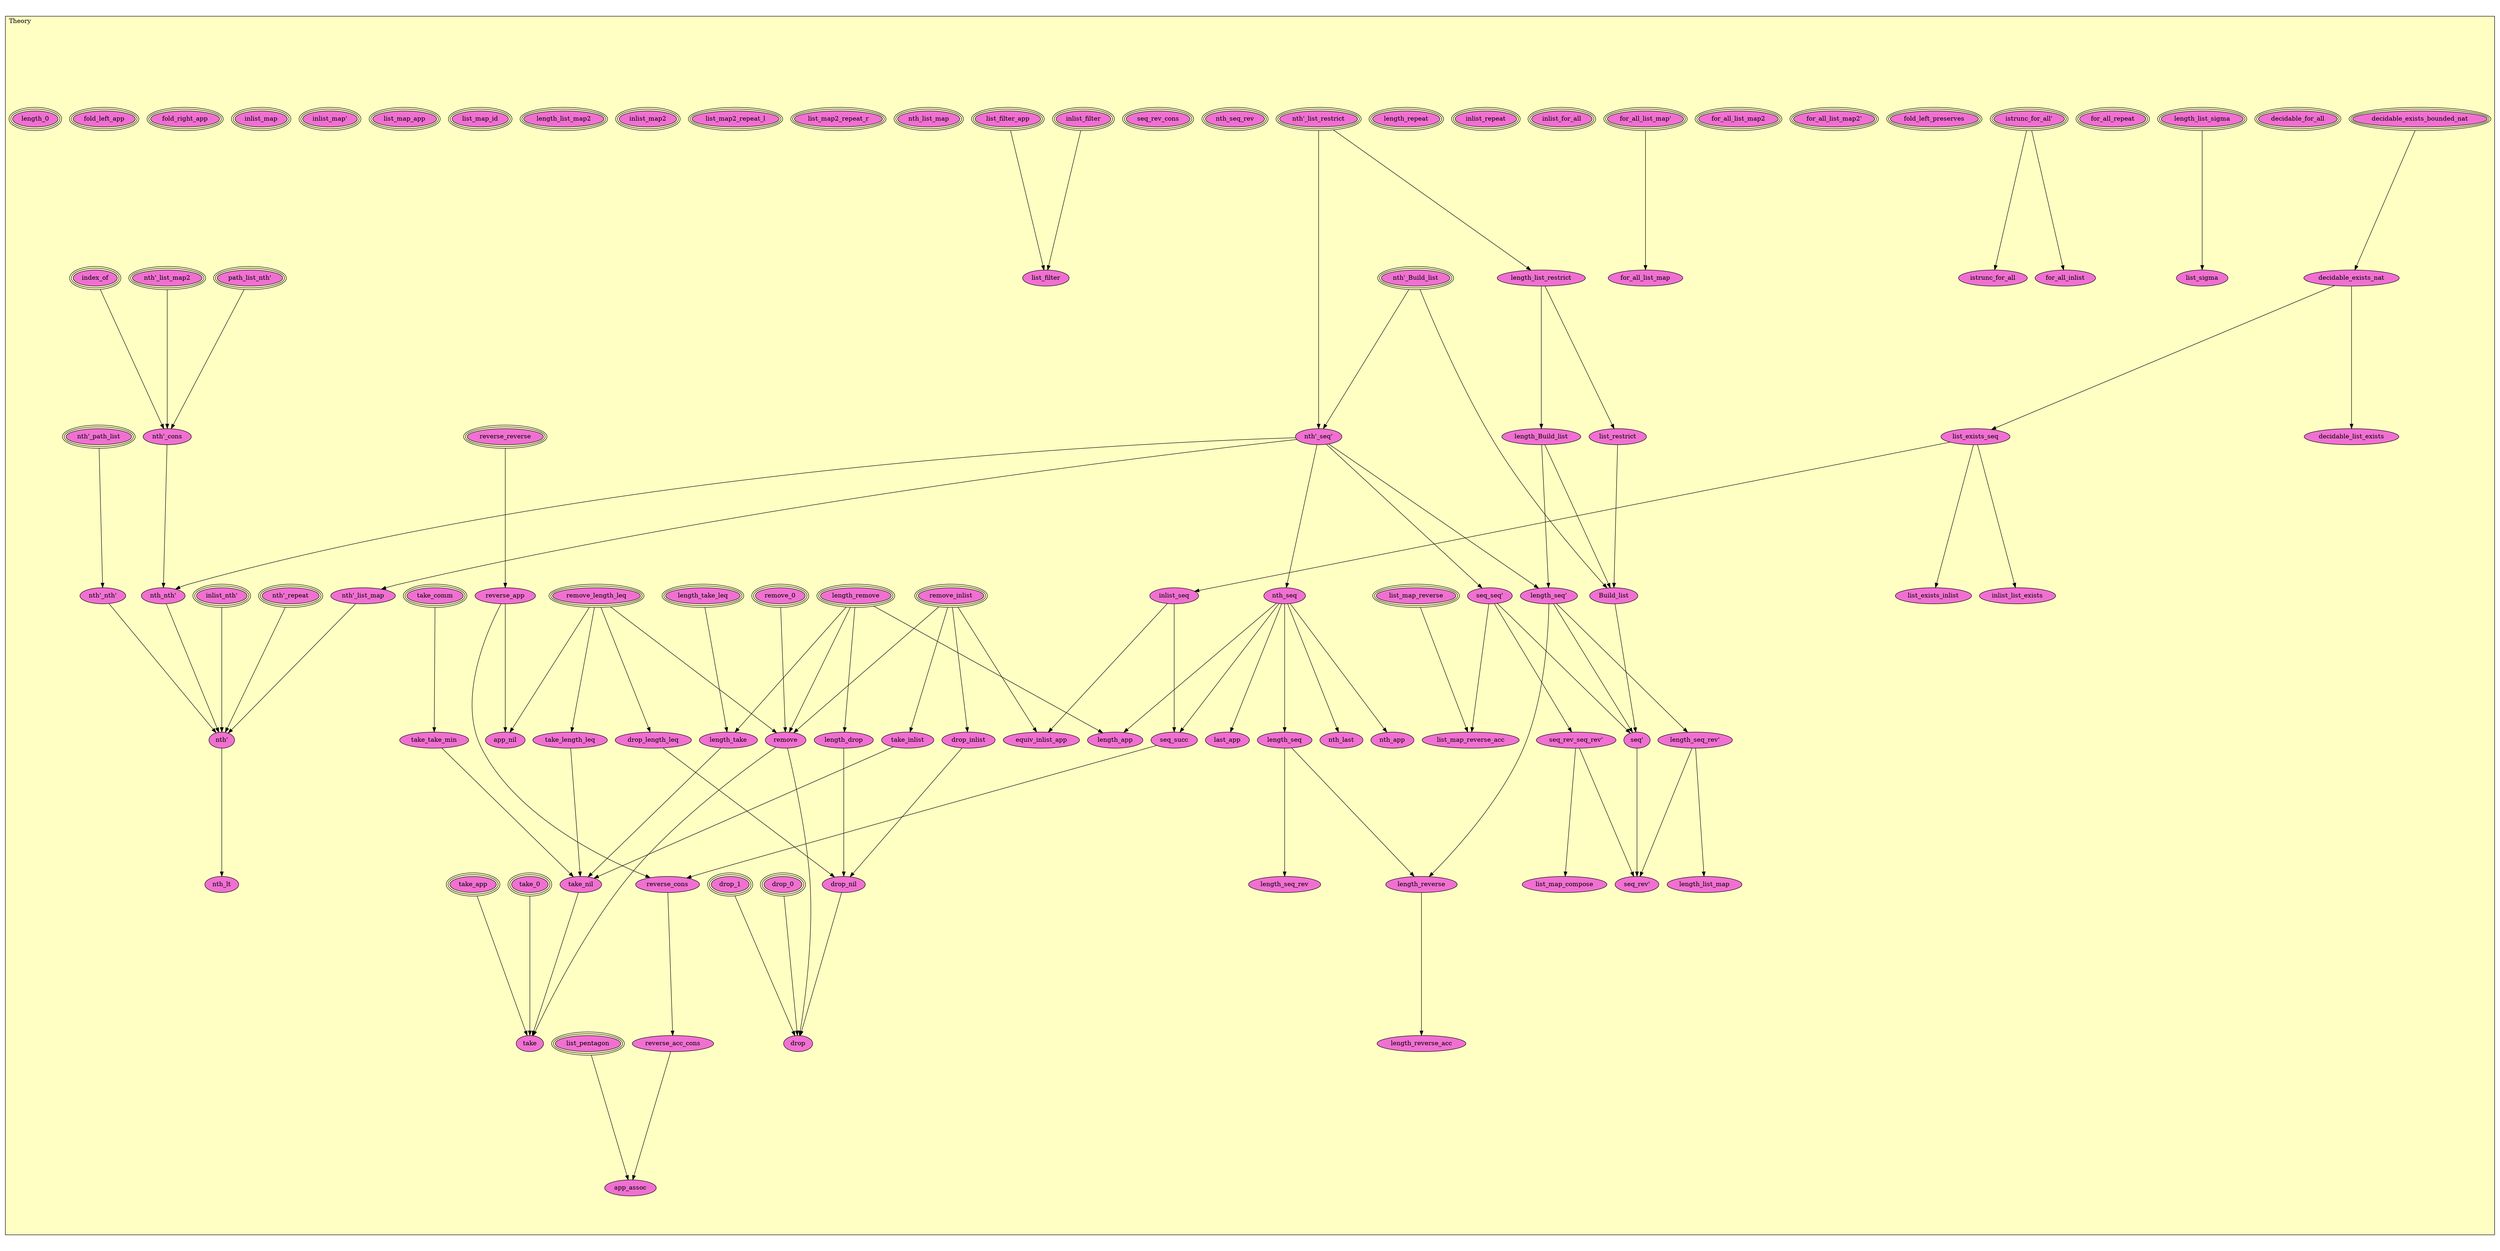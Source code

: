 digraph HoTT_Spaces_List_Theory {
  graph [ratio=0.5]
  node [style=filled]
Theory_decidable_exists_bounded_nat [label="decidable_exists_bounded_nat", URL=<Theory.html#decidable_exists_bounded_nat>, peripheries=3, fillcolor="#F070D1"] ;
Theory_decidable_exists_nat [label="decidable_exists_nat", URL=<Theory.html#decidable_exists_nat>, fillcolor="#F070D1"] ;
Theory_list_exists_seq [label="list_exists_seq", URL=<Theory.html#list_exists_seq>, fillcolor="#F070D1"] ;
Theory_list_exists_inlist [label="list_exists_inlist", URL=<Theory.html#list_exists_inlist>, fillcolor="#F070D1"] ;
Theory_inlist_list_exists [label="inlist_list_exists", URL=<Theory.html#inlist_list_exists>, fillcolor="#F070D1"] ;
Theory_decidable_list_exists [label="decidable_list_exists", URL=<Theory.html#decidable_list_exists>, fillcolor="#F070D1"] ;
Theory_decidable_for_all [label="decidable_for_all", URL=<Theory.html#decidable_for_all>, peripheries=3, fillcolor="#F070D1"] ;
Theory_length_list_sigma [label="length_list_sigma", URL=<Theory.html#length_list_sigma>, peripheries=3, fillcolor="#F070D1"] ;
Theory_list_sigma [label="list_sigma", URL=<Theory.html#list_sigma>, fillcolor="#F070D1"] ;
Theory_for_all_repeat [label="for_all_repeat", URL=<Theory.html#for_all_repeat>, peripheries=3, fillcolor="#F070D1"] ;
Theory_istrunc_for_all_ [label="istrunc_for_all'", URL=<Theory.html#istrunc_for_all'>, peripheries=3, fillcolor="#F070D1"] ;
Theory_istrunc_for_all [label="istrunc_for_all", URL=<Theory.html#istrunc_for_all>, fillcolor="#F070D1"] ;
Theory_fold_left_preserves [label="fold_left_preserves", URL=<Theory.html#fold_left_preserves>, peripheries=3, fillcolor="#F070D1"] ;
Theory_for_all_list_map2_ [label="for_all_list_map2'", URL=<Theory.html#for_all_list_map2'>, peripheries=3, fillcolor="#F070D1"] ;
Theory_for_all_list_map2 [label="for_all_list_map2", URL=<Theory.html#for_all_list_map2>, peripheries=3, fillcolor="#F070D1"] ;
Theory_for_all_list_map_ [label="for_all_list_map'", URL=<Theory.html#for_all_list_map'>, peripheries=3, fillcolor="#F070D1"] ;
Theory_for_all_list_map [label="for_all_list_map", URL=<Theory.html#for_all_list_map>, fillcolor="#F070D1"] ;
Theory_inlist_for_all [label="inlist_for_all", URL=<Theory.html#inlist_for_all>, peripheries=3, fillcolor="#F070D1"] ;
Theory_for_all_inlist [label="for_all_inlist", URL=<Theory.html#for_all_inlist>, fillcolor="#F070D1"] ;
Theory_inlist_repeat [label="inlist_repeat", URL=<Theory.html#inlist_repeat>, peripheries=3, fillcolor="#F070D1"] ;
Theory_length_repeat [label="length_repeat", URL=<Theory.html#length_repeat>, peripheries=3, fillcolor="#F070D1"] ;
Theory_nth__list_restrict [label="nth'_list_restrict", URL=<Theory.html#nth'_list_restrict>, peripheries=3, fillcolor="#F070D1"] ;
Theory_length_list_restrict [label="length_list_restrict", URL=<Theory.html#length_list_restrict>, fillcolor="#F070D1"] ;
Theory_list_restrict [label="list_restrict", URL=<Theory.html#list_restrict>, fillcolor="#F070D1"] ;
Theory_nth__Build_list [label="nth'_Build_list", URL=<Theory.html#nth'_Build_list>, peripheries=3, fillcolor="#F070D1"] ;
Theory_length_Build_list [label="length_Build_list", URL=<Theory.html#length_Build_list>, fillcolor="#F070D1"] ;
Theory_Build_list [label="Build_list", URL=<Theory.html#Build_list>, fillcolor="#F070D1"] ;
Theory_inlist_seq [label="inlist_seq", URL=<Theory.html#inlist_seq>, fillcolor="#F070D1"] ;
Theory_nth__seq_ [label="nth'_seq'", URL=<Theory.html#nth'_seq'>, fillcolor="#F070D1"] ;
Theory_nth_seq [label="nth_seq", URL=<Theory.html#nth_seq>, fillcolor="#F070D1"] ;
Theory_nth_seq_rev [label="nth_seq_rev", URL=<Theory.html#nth_seq_rev>, peripheries=3, fillcolor="#F070D1"] ;
Theory_seq_seq_ [label="seq_seq'", URL=<Theory.html#seq_seq'>, fillcolor="#F070D1"] ;
Theory_seq_rev_seq_rev_ [label="seq_rev_seq_rev'", URL=<Theory.html#seq_rev_seq_rev'>, fillcolor="#F070D1"] ;
Theory_length_seq_ [label="length_seq'", URL=<Theory.html#length_seq'>, fillcolor="#F070D1"] ;
Theory_length_seq_rev_ [label="length_seq_rev'", URL=<Theory.html#length_seq_rev'>, fillcolor="#F070D1"] ;
Theory_seq_ [label="seq'", URL=<Theory.html#seq'>, fillcolor="#F070D1"] ;
Theory_seq_rev_ [label="seq_rev'", URL=<Theory.html#seq_rev'>, fillcolor="#F070D1"] ;
Theory_seq_succ [label="seq_succ", URL=<Theory.html#seq_succ>, fillcolor="#F070D1"] ;
Theory_seq_rev_cons [label="seq_rev_cons", URL=<Theory.html#seq_rev_cons>, peripheries=3, fillcolor="#F070D1"] ;
Theory_length_seq [label="length_seq", URL=<Theory.html#length_seq>, fillcolor="#F070D1"] ;
Theory_length_seq_rev [label="length_seq_rev", URL=<Theory.html#length_seq_rev>, fillcolor="#F070D1"] ;
Theory_list_filter_app [label="list_filter_app", URL=<Theory.html#list_filter_app>, peripheries=3, fillcolor="#F070D1"] ;
Theory_inlist_filter [label="inlist_filter", URL=<Theory.html#inlist_filter>, peripheries=3, fillcolor="#F070D1"] ;
Theory_list_filter [label="list_filter", URL=<Theory.html#list_filter>, fillcolor="#F070D1"] ;
Theory_remove_inlist [label="remove_inlist", URL=<Theory.html#remove_inlist>, peripheries=3, fillcolor="#F070D1"] ;
Theory_length_remove [label="length_remove", URL=<Theory.html#length_remove>, peripheries=3, fillcolor="#F070D1"] ;
Theory_remove_length_leq [label="remove_length_leq", URL=<Theory.html#remove_length_leq>, peripheries=3, fillcolor="#F070D1"] ;
Theory_remove_0 [label="remove_0", URL=<Theory.html#remove_0>, peripheries=3, fillcolor="#F070D1"] ;
Theory_remove [label="remove", URL=<Theory.html#remove>, fillcolor="#F070D1"] ;
Theory_take_app [label="take_app", URL=<Theory.html#take_app>, peripheries=3, fillcolor="#F070D1"] ;
Theory_take_comm [label="take_comm", URL=<Theory.html#take_comm>, peripheries=3, fillcolor="#F070D1"] ;
Theory_take_take_min [label="take_take_min", URL=<Theory.html#take_take_min>, fillcolor="#F070D1"] ;
Theory_take_inlist [label="take_inlist", URL=<Theory.html#take_inlist>, fillcolor="#F070D1"] ;
Theory_length_take_leq [label="length_take_leq", URL=<Theory.html#length_take_leq>, peripheries=3, fillcolor="#F070D1"] ;
Theory_length_take [label="length_take", URL=<Theory.html#length_take>, fillcolor="#F070D1"] ;
Theory_take_length_leq [label="take_length_leq", URL=<Theory.html#take_length_leq>, fillcolor="#F070D1"] ;
Theory_take_nil [label="take_nil", URL=<Theory.html#take_nil>, fillcolor="#F070D1"] ;
Theory_take_0 [label="take_0", URL=<Theory.html#take_0>, peripheries=3, fillcolor="#F070D1"] ;
Theory_take [label="take", URL=<Theory.html#take>, fillcolor="#F070D1"] ;
Theory_drop_inlist [label="drop_inlist", URL=<Theory.html#drop_inlist>, fillcolor="#F070D1"] ;
Theory_length_drop [label="length_drop", URL=<Theory.html#length_drop>, fillcolor="#F070D1"] ;
Theory_drop_length_leq [label="drop_length_leq", URL=<Theory.html#drop_length_leq>, fillcolor="#F070D1"] ;
Theory_drop_nil [label="drop_nil", URL=<Theory.html#drop_nil>, fillcolor="#F070D1"] ;
Theory_drop_1 [label="drop_1", URL=<Theory.html#drop_1>, peripheries=3, fillcolor="#F070D1"] ;
Theory_drop_0 [label="drop_0", URL=<Theory.html#drop_0>, peripheries=3, fillcolor="#F070D1"] ;
Theory_drop [label="drop", URL=<Theory.html#drop>, fillcolor="#F070D1"] ;
Theory_last_app [label="last_app", URL=<Theory.html#last_app>, fillcolor="#F070D1"] ;
Theory_nth_last [label="nth_last", URL=<Theory.html#nth_last>, fillcolor="#F070D1"] ;
Theory_nth_app [label="nth_app", URL=<Theory.html#nth_app>, fillcolor="#F070D1"] ;
Theory_path_list_nth_ [label="path_list_nth'", URL=<Theory.html#path_list_nth'>, peripheries=3, fillcolor="#F070D1"] ;
Theory_nth__repeat [label="nth'_repeat", URL=<Theory.html#nth'_repeat>, peripheries=3, fillcolor="#F070D1"] ;
Theory_nth__list_map2 [label="nth'_list_map2", URL=<Theory.html#nth'_list_map2>, peripheries=3, fillcolor="#F070D1"] ;
Theory_nth__list_map [label="nth'_list_map", URL=<Theory.html#nth'_list_map>, fillcolor="#F070D1"] ;
Theory_nth_list_map [label="nth_list_map", URL=<Theory.html#nth_list_map>, peripheries=3, fillcolor="#F070D1"] ;
Theory_index_of [label="index_of", URL=<Theory.html#index_of>, peripheries=3, fillcolor="#F070D1"] ;
Theory_nth__cons [label="nth'_cons", URL=<Theory.html#nth'_cons>, fillcolor="#F070D1"] ;
Theory_nth_nth_ [label="nth_nth'", URL=<Theory.html#nth_nth'>, fillcolor="#F070D1"] ;
Theory_inlist_nth_ [label="inlist_nth'", URL=<Theory.html#inlist_nth'>, peripheries=3, fillcolor="#F070D1"] ;
Theory_nth__path_list [label="nth'_path_list", URL=<Theory.html#nth'_path_list>, peripheries=3, fillcolor="#F070D1"] ;
Theory_nth__nth_ [label="nth'_nth'", URL=<Theory.html#nth'_nth'>, fillcolor="#F070D1"] ;
Theory_nth_ [label="nth'", URL=<Theory.html#nth'>, fillcolor="#F070D1"] ;
Theory_nth_lt [label="nth_lt", URL=<Theory.html#nth_lt>, fillcolor="#F070D1"] ;
Theory_reverse_reverse [label="reverse_reverse", URL=<Theory.html#reverse_reverse>, peripheries=3, fillcolor="#F070D1"] ;
Theory_reverse_app [label="reverse_app", URL=<Theory.html#reverse_app>, fillcolor="#F070D1"] ;
Theory_reverse_cons [label="reverse_cons", URL=<Theory.html#reverse_cons>, fillcolor="#F070D1"] ;
Theory_reverse_acc_cons [label="reverse_acc_cons", URL=<Theory.html#reverse_acc_cons>, fillcolor="#F070D1"] ;
Theory_list_map_reverse [label="list_map_reverse", URL=<Theory.html#list_map_reverse>, peripheries=3, fillcolor="#F070D1"] ;
Theory_list_map_reverse_acc [label="list_map_reverse_acc", URL=<Theory.html#list_map_reverse_acc>, fillcolor="#F070D1"] ;
Theory_length_reverse [label="length_reverse", URL=<Theory.html#length_reverse>, fillcolor="#F070D1"] ;
Theory_length_reverse_acc [label="length_reverse_acc", URL=<Theory.html#length_reverse_acc>, fillcolor="#F070D1"] ;
Theory_list_map2_repeat_r [label="list_map2_repeat_r", URL=<Theory.html#list_map2_repeat_r>, peripheries=3, fillcolor="#F070D1"] ;
Theory_list_map2_repeat_l [label="list_map2_repeat_l", URL=<Theory.html#list_map2_repeat_l>, peripheries=3, fillcolor="#F070D1"] ;
Theory_inlist_map2 [label="inlist_map2", URL=<Theory.html#inlist_map2>, peripheries=3, fillcolor="#F070D1"] ;
Theory_length_list_map2 [label="length_list_map2", URL=<Theory.html#length_list_map2>, peripheries=3, fillcolor="#F070D1"] ;
Theory_list_map_compose [label="list_map_compose", URL=<Theory.html#list_map_compose>, fillcolor="#F070D1"] ;
Theory_list_map_id [label="list_map_id", URL=<Theory.html#list_map_id>, peripheries=3, fillcolor="#F070D1"] ;
Theory_list_map_app [label="list_map_app", URL=<Theory.html#list_map_app>, peripheries=3, fillcolor="#F070D1"] ;
Theory_inlist_map_ [label="inlist_map'", URL=<Theory.html#inlist_map'>, peripheries=3, fillcolor="#F070D1"] ;
Theory_inlist_map [label="inlist_map", URL=<Theory.html#inlist_map>, peripheries=3, fillcolor="#F070D1"] ;
Theory_length_list_map [label="length_list_map", URL=<Theory.html#length_list_map>, fillcolor="#F070D1"] ;
Theory_fold_right_app [label="fold_right_app", URL=<Theory.html#fold_right_app>, peripheries=3, fillcolor="#F070D1"] ;
Theory_fold_left_app [label="fold_left_app", URL=<Theory.html#fold_left_app>, peripheries=3, fillcolor="#F070D1"] ;
Theory_equiv_inlist_app [label="equiv_inlist_app", URL=<Theory.html#equiv_inlist_app>, fillcolor="#F070D1"] ;
Theory_length_app [label="length_app", URL=<Theory.html#length_app>, fillcolor="#F070D1"] ;
Theory_list_pentagon [label="list_pentagon", URL=<Theory.html#list_pentagon>, peripheries=3, fillcolor="#F070D1"] ;
Theory_app_assoc [label="app_assoc", URL=<Theory.html#app_assoc>, fillcolor="#F070D1"] ;
Theory_app_nil [label="app_nil", URL=<Theory.html#app_nil>, fillcolor="#F070D1"] ;
Theory_length_0 [label="length_0", URL=<Theory.html#length_0>, peripheries=3, fillcolor="#F070D1"] ;
  Theory_decidable_exists_bounded_nat -> Theory_decidable_exists_nat [] ;
  Theory_decidable_exists_nat -> Theory_list_exists_seq [] ;
  Theory_decidable_exists_nat -> Theory_decidable_list_exists [] ;
  Theory_list_exists_seq -> Theory_list_exists_inlist [] ;
  Theory_list_exists_seq -> Theory_inlist_list_exists [] ;
  Theory_list_exists_seq -> Theory_inlist_seq [] ;
  Theory_length_list_sigma -> Theory_list_sigma [] ;
  Theory_istrunc_for_all_ -> Theory_istrunc_for_all [] ;
  Theory_istrunc_for_all_ -> Theory_for_all_inlist [] ;
  Theory_for_all_list_map_ -> Theory_for_all_list_map [] ;
  Theory_nth__list_restrict -> Theory_length_list_restrict [] ;
  Theory_nth__list_restrict -> Theory_nth__seq_ [] ;
  Theory_length_list_restrict -> Theory_list_restrict [] ;
  Theory_length_list_restrict -> Theory_length_Build_list [] ;
  Theory_list_restrict -> Theory_Build_list [] ;
  Theory_nth__Build_list -> Theory_Build_list [] ;
  Theory_nth__Build_list -> Theory_nth__seq_ [] ;
  Theory_length_Build_list -> Theory_Build_list [] ;
  Theory_length_Build_list -> Theory_length_seq_ [] ;
  Theory_Build_list -> Theory_seq_ [] ;
  Theory_inlist_seq -> Theory_seq_succ [] ;
  Theory_inlist_seq -> Theory_equiv_inlist_app [] ;
  Theory_nth__seq_ -> Theory_nth_seq [] ;
  Theory_nth__seq_ -> Theory_seq_seq_ [] ;
  Theory_nth__seq_ -> Theory_length_seq_ [] ;
  Theory_nth__seq_ -> Theory_nth__list_map [] ;
  Theory_nth__seq_ -> Theory_nth_nth_ [] ;
  Theory_nth_seq -> Theory_seq_succ [] ;
  Theory_nth_seq -> Theory_length_seq [] ;
  Theory_nth_seq -> Theory_last_app [] ;
  Theory_nth_seq -> Theory_nth_last [] ;
  Theory_nth_seq -> Theory_nth_app [] ;
  Theory_nth_seq -> Theory_length_app [] ;
  Theory_seq_seq_ -> Theory_seq_rev_seq_rev_ [] ;
  Theory_seq_seq_ -> Theory_seq_ [] ;
  Theory_seq_seq_ -> Theory_list_map_reverse_acc [] ;
  Theory_seq_rev_seq_rev_ -> Theory_seq_rev_ [] ;
  Theory_seq_rev_seq_rev_ -> Theory_list_map_compose [] ;
  Theory_length_seq_ -> Theory_length_seq_rev_ [] ;
  Theory_length_seq_ -> Theory_seq_ [] ;
  Theory_length_seq_ -> Theory_length_reverse [] ;
  Theory_length_seq_rev_ -> Theory_seq_rev_ [] ;
  Theory_length_seq_rev_ -> Theory_length_list_map [] ;
  Theory_seq_ -> Theory_seq_rev_ [] ;
  Theory_seq_succ -> Theory_reverse_cons [] ;
  Theory_length_seq -> Theory_length_seq_rev [] ;
  Theory_length_seq -> Theory_length_reverse [] ;
  Theory_list_filter_app -> Theory_list_filter [] ;
  Theory_inlist_filter -> Theory_list_filter [] ;
  Theory_remove_inlist -> Theory_remove [] ;
  Theory_remove_inlist -> Theory_take_inlist [] ;
  Theory_remove_inlist -> Theory_drop_inlist [] ;
  Theory_remove_inlist -> Theory_equiv_inlist_app [] ;
  Theory_length_remove -> Theory_remove [] ;
  Theory_length_remove -> Theory_length_take [] ;
  Theory_length_remove -> Theory_length_drop [] ;
  Theory_length_remove -> Theory_length_app [] ;
  Theory_remove_length_leq -> Theory_remove [] ;
  Theory_remove_length_leq -> Theory_take_length_leq [] ;
  Theory_remove_length_leq -> Theory_drop_length_leq [] ;
  Theory_remove_length_leq -> Theory_app_nil [] ;
  Theory_remove_0 -> Theory_remove [] ;
  Theory_remove -> Theory_take [] ;
  Theory_remove -> Theory_drop [] ;
  Theory_take_app -> Theory_take [] ;
  Theory_take_comm -> Theory_take_take_min [] ;
  Theory_take_take_min -> Theory_take_nil [] ;
  Theory_take_inlist -> Theory_take_nil [] ;
  Theory_length_take_leq -> Theory_length_take [] ;
  Theory_length_take -> Theory_take_nil [] ;
  Theory_take_length_leq -> Theory_take_nil [] ;
  Theory_take_nil -> Theory_take [] ;
  Theory_take_0 -> Theory_take [] ;
  Theory_drop_inlist -> Theory_drop_nil [] ;
  Theory_length_drop -> Theory_drop_nil [] ;
  Theory_drop_length_leq -> Theory_drop_nil [] ;
  Theory_drop_nil -> Theory_drop [] ;
  Theory_drop_1 -> Theory_drop [] ;
  Theory_drop_0 -> Theory_drop [] ;
  Theory_path_list_nth_ -> Theory_nth__cons [] ;
  Theory_nth__repeat -> Theory_nth_ [] ;
  Theory_nth__list_map2 -> Theory_nth__cons [] ;
  Theory_nth__list_map -> Theory_nth_ [] ;
  Theory_index_of -> Theory_nth__cons [] ;
  Theory_nth__cons -> Theory_nth_nth_ [] ;
  Theory_nth_nth_ -> Theory_nth_ [] ;
  Theory_inlist_nth_ -> Theory_nth_ [] ;
  Theory_nth__path_list -> Theory_nth__nth_ [] ;
  Theory_nth__nth_ -> Theory_nth_ [] ;
  Theory_nth_ -> Theory_nth_lt [] ;
  Theory_reverse_reverse -> Theory_reverse_app [] ;
  Theory_reverse_app -> Theory_reverse_cons [] ;
  Theory_reverse_app -> Theory_app_nil [] ;
  Theory_reverse_cons -> Theory_reverse_acc_cons [] ;
  Theory_reverse_acc_cons -> Theory_app_assoc [] ;
  Theory_list_map_reverse -> Theory_list_map_reverse_acc [] ;
  Theory_length_reverse -> Theory_length_reverse_acc [] ;
  Theory_list_pentagon -> Theory_app_assoc [] ;
subgraph cluster_Theory { label="Theory"; fillcolor="#FFFFC3"; labeljust=l; style=filled 
Theory_length_0; Theory_app_nil; Theory_app_assoc; Theory_list_pentagon; Theory_length_app; Theory_equiv_inlist_app; Theory_fold_left_app; Theory_fold_right_app; Theory_length_list_map; Theory_inlist_map; Theory_inlist_map_; Theory_list_map_app; Theory_list_map_id; Theory_list_map_compose; Theory_length_list_map2; Theory_inlist_map2; Theory_list_map2_repeat_l; Theory_list_map2_repeat_r; Theory_length_reverse_acc; Theory_length_reverse; Theory_list_map_reverse_acc; Theory_list_map_reverse; Theory_reverse_acc_cons; Theory_reverse_cons; Theory_reverse_app; Theory_reverse_reverse; Theory_nth_lt; Theory_nth_; Theory_nth__nth_; Theory_nth__path_list; Theory_inlist_nth_; Theory_nth_nth_; Theory_nth__cons; Theory_index_of; Theory_nth_list_map; Theory_nth__list_map; Theory_nth__list_map2; Theory_nth__repeat; Theory_path_list_nth_; Theory_nth_app; Theory_nth_last; Theory_last_app; Theory_drop; Theory_drop_0; Theory_drop_1; Theory_drop_nil; Theory_drop_length_leq; Theory_length_drop; Theory_drop_inlist; Theory_take; Theory_take_0; Theory_take_nil; Theory_take_length_leq; Theory_length_take; Theory_length_take_leq; Theory_take_inlist; Theory_take_take_min; Theory_take_comm; Theory_take_app; Theory_remove; Theory_remove_0; Theory_remove_length_leq; Theory_length_remove; Theory_remove_inlist; Theory_list_filter; Theory_inlist_filter; Theory_list_filter_app; Theory_length_seq_rev; Theory_length_seq; Theory_seq_rev_cons; Theory_seq_succ; Theory_seq_rev_; Theory_seq_; Theory_length_seq_rev_; Theory_length_seq_; Theory_seq_rev_seq_rev_; Theory_seq_seq_; Theory_nth_seq_rev; Theory_nth_seq; Theory_nth__seq_; Theory_inlist_seq; Theory_Build_list; Theory_length_Build_list; Theory_nth__Build_list; Theory_list_restrict; Theory_length_list_restrict; Theory_nth__list_restrict; Theory_length_repeat; Theory_inlist_repeat; Theory_for_all_inlist; Theory_inlist_for_all; Theory_for_all_list_map; Theory_for_all_list_map_; Theory_for_all_list_map2; Theory_for_all_list_map2_; Theory_fold_left_preserves; Theory_istrunc_for_all; Theory_istrunc_for_all_; Theory_for_all_repeat; Theory_list_sigma; Theory_length_list_sigma; Theory_decidable_for_all; Theory_decidable_list_exists; Theory_inlist_list_exists; Theory_list_exists_inlist; Theory_list_exists_seq; Theory_decidable_exists_nat; Theory_decidable_exists_bounded_nat; };
} /* END */
